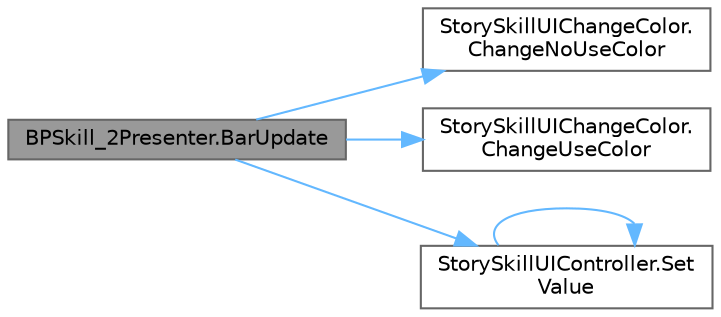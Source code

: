 digraph "BPSkill_2Presenter.BarUpdate"
{
 // LATEX_PDF_SIZE
  bgcolor="transparent";
  edge [fontname=Helvetica,fontsize=10,labelfontname=Helvetica,labelfontsize=10];
  node [fontname=Helvetica,fontsize=10,shape=box,height=0.2,width=0.4];
  rankdir="LR";
  Node1 [id="Node000001",label="BPSkill_2Presenter.BarUpdate",height=0.2,width=0.4,color="gray40", fillcolor="grey60", style="filled", fontcolor="black",tooltip=" "];
  Node1 -> Node2 [id="edge1_Node000001_Node000002",color="steelblue1",style="solid",tooltip=" "];
  Node2 [id="Node000002",label="StorySkillUIChangeColor.\lChangeNoUseColor",height=0.2,width=0.4,color="grey40", fillcolor="white", style="filled",URL="$class_story_skill_u_i_change_color.html#a686b9556db3c59829ccb0db7d631eede",tooltip=" "];
  Node1 -> Node3 [id="edge2_Node000001_Node000003",color="steelblue1",style="solid",tooltip=" "];
  Node3 [id="Node000003",label="StorySkillUIChangeColor.\lChangeUseColor",height=0.2,width=0.4,color="grey40", fillcolor="white", style="filled",URL="$class_story_skill_u_i_change_color.html#a4e314f5d39819fcddd55b297314aeb3d",tooltip=" "];
  Node1 -> Node4 [id="edge3_Node000001_Node000004",color="steelblue1",style="solid",tooltip=" "];
  Node4 [id="Node000004",label="StorySkillUIController.Set\lValue",height=0.2,width=0.4,color="grey40", fillcolor="white", style="filled",URL="$class_story_skill_u_i_controller.html#a386a1b3165db53042dfee2c390a5cf82",tooltip=" "];
  Node4 -> Node4 [id="edge4_Node000004_Node000004",color="steelblue1",style="solid",tooltip=" "];
}
